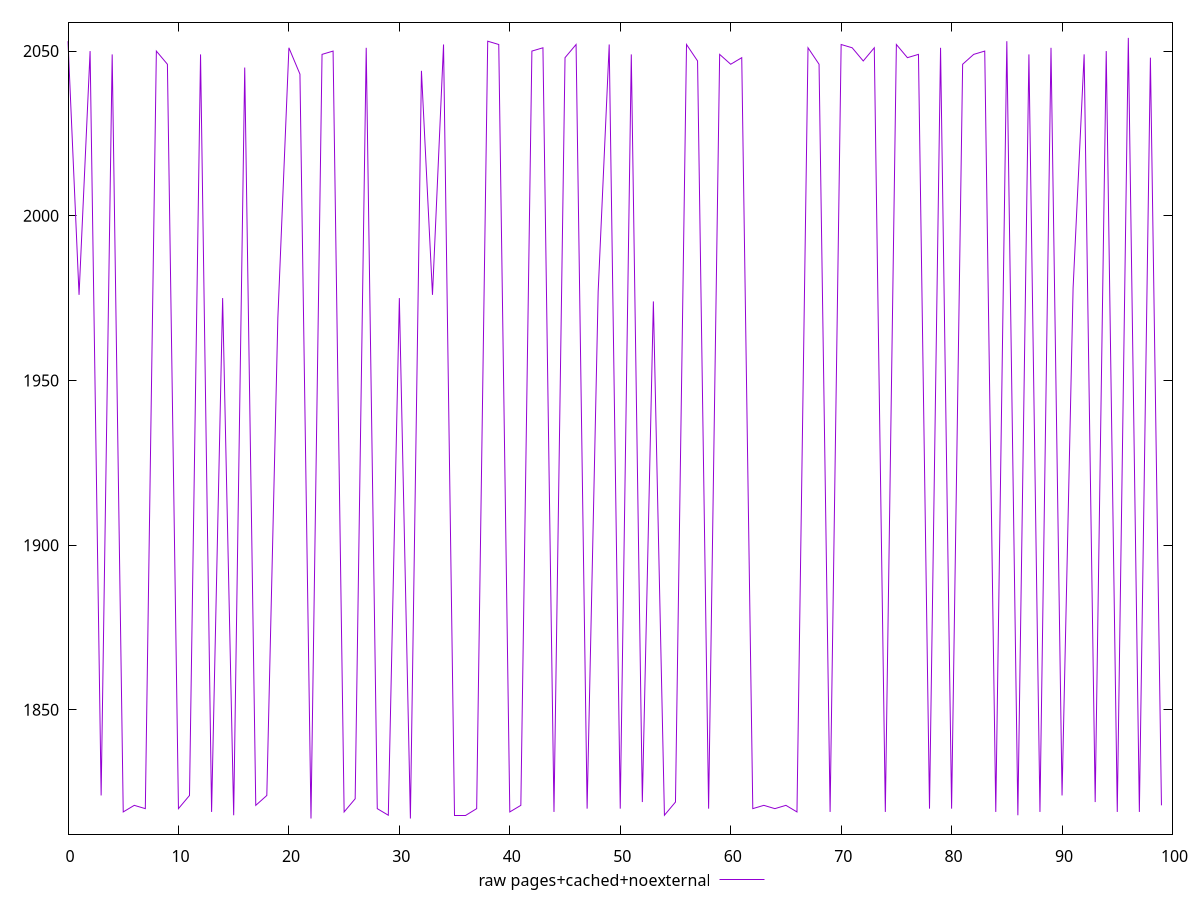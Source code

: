 $_rawPagesCachedNoexternal <<EOF
2053
1976
2050
1824
2049
1819
1821
1820
2050
2046
1820
1824
2049
1819
1975
1818
2045
1821
1824
1969
2051
2043
1817
2049
2050
1819
1823
2051
1820
1818
1975
1817
2044
1976
2052
1818
1818
1820
2053
2052
1819
1821
2050
2051
1819
2048
2052
1820
1977
2052
1820
2049
1822
1974
1818
1822
2052
2047
1820
2049
2046
2048
1820
1821
1820
1821
1819
2051
2046
1819
2052
2051
2047
2051
1819
2052
2048
2049
1820
2051
1820
2046
2049
2050
1819
2053
1818
2049
1819
2051
1824
1978
2049
1822
2050
1819
2054
1819
2048
1821
EOF
set key outside below
set terminal pngcairo
set output "report_00005_2020-11-02T22-26-11.212Z/metrics/pages+cached+noexternal//raw.png"
set yrange [1812.26:2058.74]
plot $_rawPagesCachedNoexternal title "raw pages+cached+noexternal" with line ,